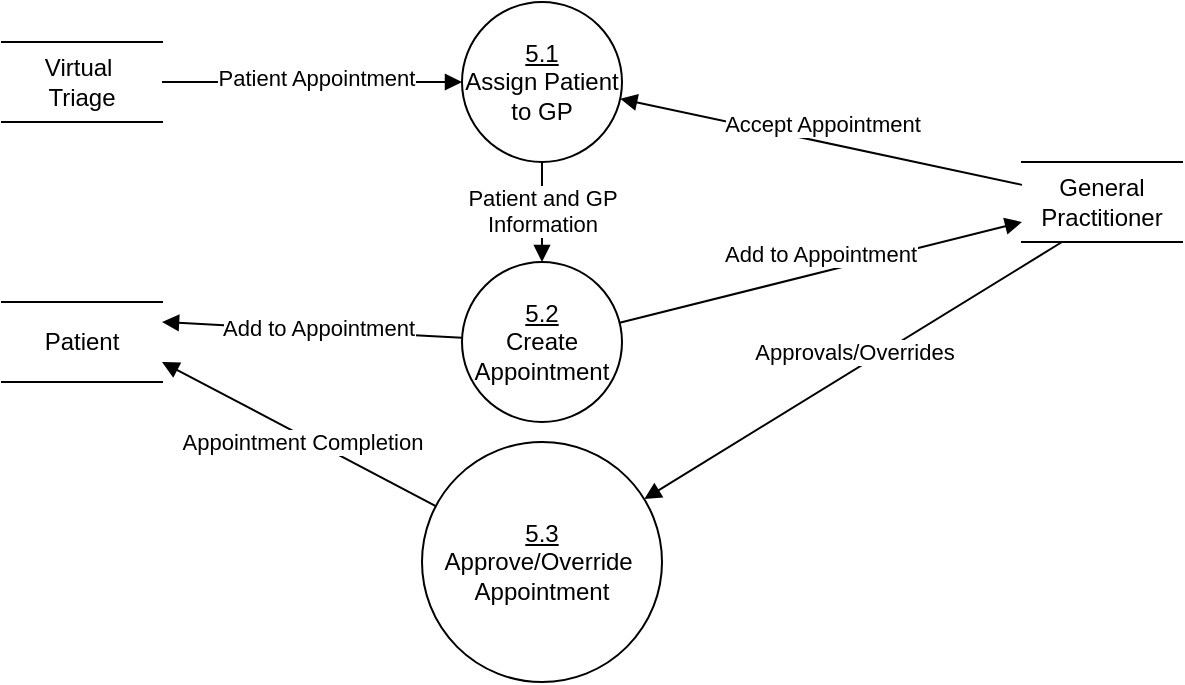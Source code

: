 <mxfile version="24.8.3">
  <diagram name="Page-1" id="lmwBjhlTVjfdz_8rSz0Z">
    <mxGraphModel dx="625" dy="654" grid="1" gridSize="10" guides="1" tooltips="1" connect="1" arrows="1" fold="1" page="1" pageScale="1" pageWidth="850" pageHeight="1100" math="0" shadow="0">
      <root>
        <mxCell id="0" />
        <mxCell id="1" parent="0" />
        <mxCell id="RXX17aKGSC6OlVybVhoN-1" value="&lt;u&gt;5.2&lt;/u&gt;&lt;div&gt;Create Appointment&lt;/div&gt;" style="ellipse;whiteSpace=wrap;html=1;aspect=fixed;" parent="1" vertex="1">
          <mxGeometry x="360" y="190" width="80" height="80" as="geometry" />
        </mxCell>
        <mxCell id="RXX17aKGSC6OlVybVhoN-2" value="&lt;u&gt;5.1&lt;/u&gt;&lt;div&gt;Assign Patient to GP&lt;/div&gt;" style="ellipse;whiteSpace=wrap;html=1;aspect=fixed;" parent="1" vertex="1">
          <mxGeometry x="360" y="60" width="80" height="80" as="geometry" />
        </mxCell>
        <mxCell id="RXX17aKGSC6OlVybVhoN-3" value="General Practitioner" style="shape=partialRectangle;whiteSpace=wrap;html=1;left=0;right=0;fillColor=none;" parent="1" vertex="1">
          <mxGeometry x="640" y="140" width="80" height="40" as="geometry" />
        </mxCell>
        <mxCell id="RXX17aKGSC6OlVybVhoN-4" value="Accept Appointment" style="html=1;verticalAlign=bottom;endArrow=block;curved=0;rounded=0;" parent="1" source="RXX17aKGSC6OlVybVhoN-3" target="RXX17aKGSC6OlVybVhoN-2" edge="1">
          <mxGeometry width="80" relative="1" as="geometry">
            <mxPoint x="500" y="160" as="sourcePoint" />
            <mxPoint x="580" y="160" as="targetPoint" />
          </mxGeometry>
        </mxCell>
        <mxCell id="RXX17aKGSC6OlVybVhoN-5" value="Virtual&amp;nbsp;&lt;div&gt;Triage&lt;/div&gt;" style="shape=partialRectangle;whiteSpace=wrap;html=1;left=0;right=0;fillColor=none;" parent="1" vertex="1">
          <mxGeometry x="130" y="80" width="80" height="40" as="geometry" />
        </mxCell>
        <mxCell id="RXX17aKGSC6OlVybVhoN-7" value="" style="html=1;verticalAlign=bottom;endArrow=block;curved=0;rounded=0;" parent="1" source="RXX17aKGSC6OlVybVhoN-5" target="RXX17aKGSC6OlVybVhoN-2" edge="1">
          <mxGeometry width="80" relative="1" as="geometry">
            <mxPoint x="260" y="150" as="sourcePoint" />
            <mxPoint x="340" y="150" as="targetPoint" />
          </mxGeometry>
        </mxCell>
        <mxCell id="FxqJOd0t4ipzE0LaNOd2-1" value="Patient Appointment" style="edgeLabel;html=1;align=center;verticalAlign=middle;resizable=0;points=[];" vertex="1" connectable="0" parent="RXX17aKGSC6OlVybVhoN-7">
          <mxGeometry x="0.091" y="3" relative="1" as="geometry">
            <mxPoint x="-5" y="1" as="offset" />
          </mxGeometry>
        </mxCell>
        <mxCell id="RXX17aKGSC6OlVybVhoN-8" value="Patient and GP&lt;div&gt;Information&lt;/div&gt;" style="html=1;verticalAlign=bottom;endArrow=block;curved=0;rounded=0;" parent="1" source="RXX17aKGSC6OlVybVhoN-2" target="RXX17aKGSC6OlVybVhoN-1" edge="1">
          <mxGeometry x="0.6" width="80" relative="1" as="geometry">
            <mxPoint x="320" y="160" as="sourcePoint" />
            <mxPoint x="400" y="160" as="targetPoint" />
            <mxPoint as="offset" />
          </mxGeometry>
        </mxCell>
        <mxCell id="RXX17aKGSC6OlVybVhoN-9" value="&lt;u&gt;5.3&lt;/u&gt;&lt;div&gt;Approve/&lt;span style=&quot;background-color: initial;&quot;&gt;Override&amp;nbsp;&lt;/span&gt;&lt;/div&gt;&lt;div&gt;&lt;span style=&quot;background-color: initial;&quot;&gt;Appointment&lt;/span&gt;&lt;/div&gt;" style="ellipse;whiteSpace=wrap;html=1;aspect=fixed;" parent="1" vertex="1">
          <mxGeometry x="340" y="280" width="120" height="120" as="geometry" />
        </mxCell>
        <mxCell id="RXX17aKGSC6OlVybVhoN-10" value="Approvals/Overrides" style="html=1;verticalAlign=bottom;endArrow=block;curved=0;rounded=0;exitX=0.25;exitY=1;exitDx=0;exitDy=0;" parent="1" source="RXX17aKGSC6OlVybVhoN-3" target="RXX17aKGSC6OlVybVhoN-9" edge="1">
          <mxGeometry width="80" relative="1" as="geometry">
            <mxPoint x="550" y="250" as="sourcePoint" />
            <mxPoint x="630" y="250" as="targetPoint" />
          </mxGeometry>
        </mxCell>
        <mxCell id="RXX17aKGSC6OlVybVhoN-11" value="Patient" style="shape=partialRectangle;whiteSpace=wrap;html=1;left=0;right=0;fillColor=none;" parent="1" vertex="1">
          <mxGeometry x="130" y="210" width="80" height="40" as="geometry" />
        </mxCell>
        <mxCell id="RXX17aKGSC6OlVybVhoN-12" value="" style="html=1;verticalAlign=bottom;endArrow=block;curved=0;rounded=0;entryX=1;entryY=0.75;entryDx=0;entryDy=0;" parent="1" source="RXX17aKGSC6OlVybVhoN-9" target="RXX17aKGSC6OlVybVhoN-11" edge="1">
          <mxGeometry width="80" relative="1" as="geometry">
            <mxPoint x="250" y="330" as="sourcePoint" />
            <mxPoint x="330" y="330" as="targetPoint" />
          </mxGeometry>
        </mxCell>
        <mxCell id="FxqJOd0t4ipzE0LaNOd2-2" value="Appointment Completion" style="edgeLabel;html=1;align=center;verticalAlign=middle;resizable=0;points=[];" vertex="1" connectable="0" parent="RXX17aKGSC6OlVybVhoN-12">
          <mxGeometry x="0.246" y="-4" relative="1" as="geometry">
            <mxPoint x="16" y="16" as="offset" />
          </mxGeometry>
        </mxCell>
        <mxCell id="RXX17aKGSC6OlVybVhoN-13" value="" style="html=1;verticalAlign=bottom;endArrow=block;curved=0;rounded=0;entryX=1;entryY=0.25;entryDx=0;entryDy=0;" parent="1" source="RXX17aKGSC6OlVybVhoN-1" target="RXX17aKGSC6OlVybVhoN-11" edge="1">
          <mxGeometry width="80" relative="1" as="geometry">
            <mxPoint x="260" y="180" as="sourcePoint" />
            <mxPoint x="340" y="180" as="targetPoint" />
          </mxGeometry>
        </mxCell>
        <mxCell id="FxqJOd0t4ipzE0LaNOd2-3" value="Add to Appointment" style="edgeLabel;html=1;align=center;verticalAlign=middle;resizable=0;points=[];" vertex="1" connectable="0" parent="RXX17aKGSC6OlVybVhoN-13">
          <mxGeometry x="-0.034" y="-1" relative="1" as="geometry">
            <mxPoint as="offset" />
          </mxGeometry>
        </mxCell>
        <mxCell id="RXX17aKGSC6OlVybVhoN-14" value="Add to Appointment" style="html=1;verticalAlign=bottom;endArrow=block;curved=0;rounded=0;" parent="1" source="RXX17aKGSC6OlVybVhoN-1" target="RXX17aKGSC6OlVybVhoN-3" edge="1">
          <mxGeometry width="80" relative="1" as="geometry">
            <mxPoint x="470" y="220" as="sourcePoint" />
            <mxPoint x="550" y="220" as="targetPoint" />
          </mxGeometry>
        </mxCell>
      </root>
    </mxGraphModel>
  </diagram>
</mxfile>
